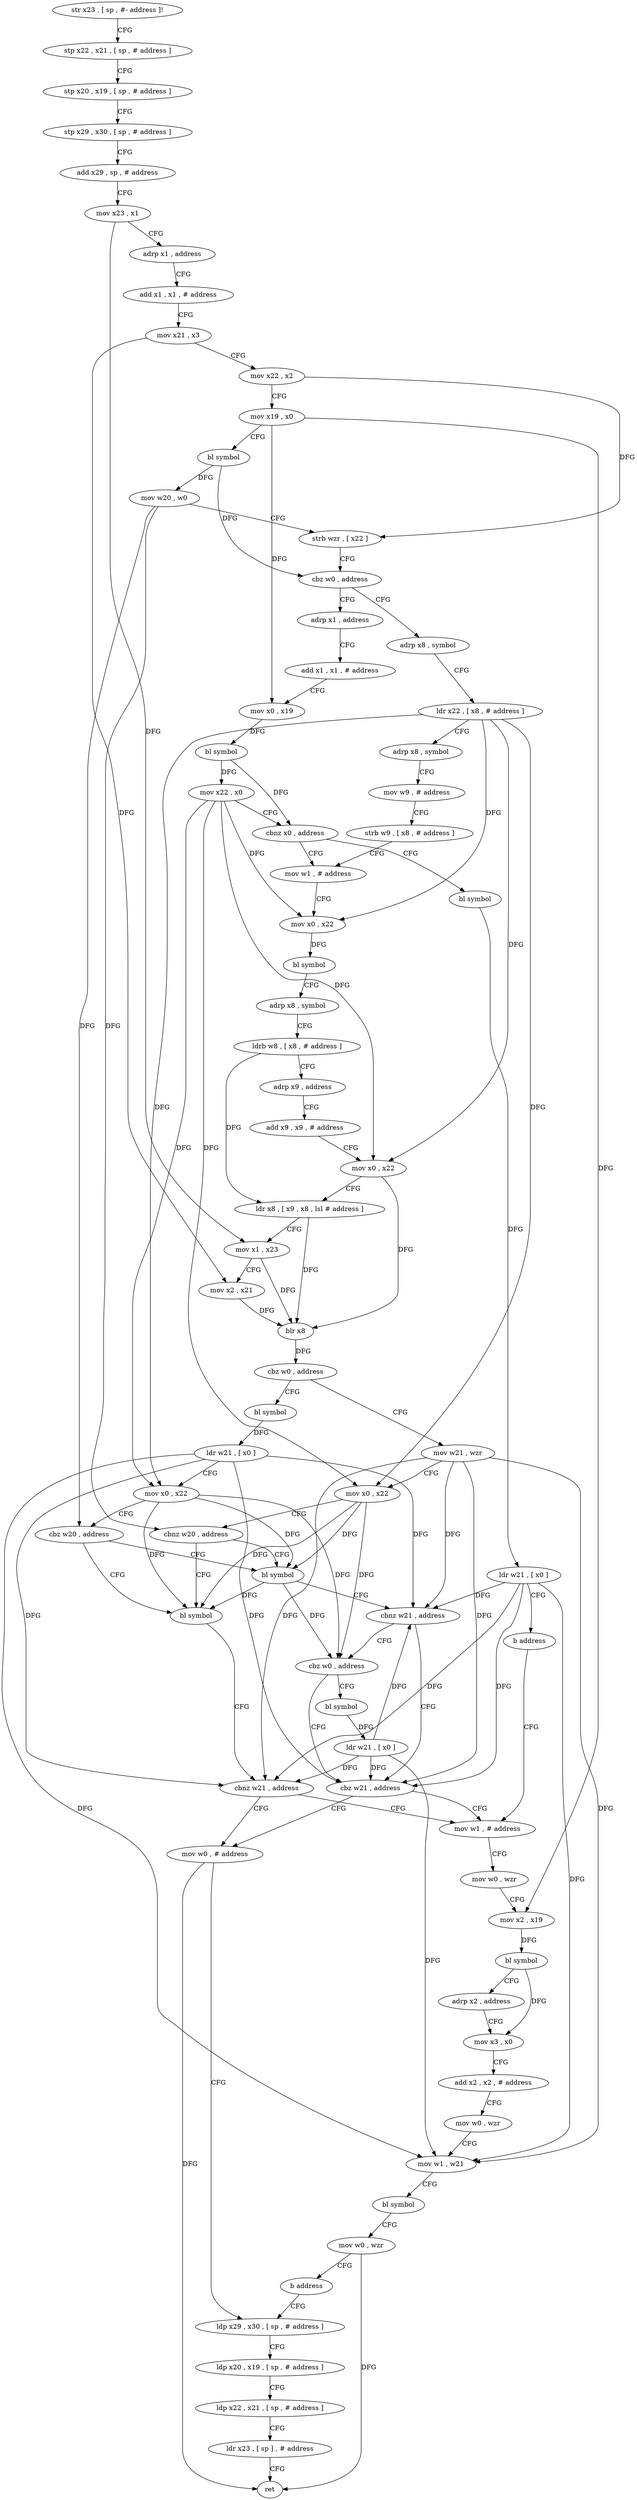 digraph "func" {
"4202828" [label = "str x23 , [ sp , #- address ]!" ]
"4202832" [label = "stp x22 , x21 , [ sp , # address ]" ]
"4202836" [label = "stp x20 , x19 , [ sp , # address ]" ]
"4202840" [label = "stp x29 , x30 , [ sp , # address ]" ]
"4202844" [label = "add x29 , sp , # address" ]
"4202848" [label = "mov x23 , x1" ]
"4202852" [label = "adrp x1 , address" ]
"4202856" [label = "add x1 , x1 , # address" ]
"4202860" [label = "mov x21 , x3" ]
"4202864" [label = "mov x22 , x2" ]
"4202868" [label = "mov x19 , x0" ]
"4202872" [label = "bl symbol" ]
"4202876" [label = "mov w20 , w0" ]
"4202880" [label = "strb wzr , [ x22 ]" ]
"4202884" [label = "cbz w0 , address" ]
"4202924" [label = "adrp x8 , symbol" ]
"4202888" [label = "adrp x1 , address" ]
"4202928" [label = "ldr x22 , [ x8 , # address ]" ]
"4202932" [label = "adrp x8 , symbol" ]
"4202936" [label = "mov w9 , # address" ]
"4202940" [label = "strb w9 , [ x8 , # address ]" ]
"4202944" [label = "mov w1 , # address" ]
"4202892" [label = "add x1 , x1 , # address" ]
"4202896" [label = "mov x0 , x19" ]
"4202900" [label = "bl symbol" ]
"4202904" [label = "mov x22 , x0" ]
"4202908" [label = "cbnz x0 , address" ]
"4202912" [label = "bl symbol" ]
"4203084" [label = "mov w21 , wzr" ]
"4203088" [label = "mov x0 , x22" ]
"4203092" [label = "cbnz w20 , address" ]
"4203012" [label = "bl symbol" ]
"4203096" [label = "bl symbol" ]
"4202996" [label = "bl symbol" ]
"4203000" [label = "ldr w21 , [ x0 ]" ]
"4203004" [label = "mov x0 , x22" ]
"4203008" [label = "cbz w20 , address" ]
"4202948" [label = "mov x0 , x22" ]
"4202952" [label = "bl symbol" ]
"4202956" [label = "adrp x8 , symbol" ]
"4202960" [label = "ldrb w8 , [ x8 , # address ]" ]
"4202964" [label = "adrp x9 , address" ]
"4202968" [label = "add x9 , x9 , # address" ]
"4202972" [label = "mov x0 , x22" ]
"4202976" [label = "ldr x8 , [ x9 , x8 , lsl # address ]" ]
"4202980" [label = "mov x1 , x23" ]
"4202984" [label = "mov x2 , x21" ]
"4202988" [label = "blr x8" ]
"4202992" [label = "cbz w0 , address" ]
"4202916" [label = "ldr w21 , [ x0 ]" ]
"4202920" [label = "b address" ]
"4203036" [label = "mov w1 , # address" ]
"4203016" [label = "cbnz w21 , address" ]
"4203032" [label = "cbz w21 , address" ]
"4203020" [label = "cbz w0 , address" ]
"4203100" [label = "cbnz w21 , address" ]
"4203104" [label = "mov w0 , # address" ]
"4203040" [label = "mov w0 , wzr" ]
"4203044" [label = "mov x2 , x19" ]
"4203048" [label = "bl symbol" ]
"4203052" [label = "adrp x2 , address" ]
"4203056" [label = "mov x3 , x0" ]
"4203060" [label = "add x2 , x2 , # address" ]
"4203064" [label = "mov w0 , wzr" ]
"4203068" [label = "mov w1 , w21" ]
"4203072" [label = "bl symbol" ]
"4203076" [label = "mov w0 , wzr" ]
"4203080" [label = "b address" ]
"4203108" [label = "ldp x29 , x30 , [ sp , # address ]" ]
"4203024" [label = "bl symbol" ]
"4203112" [label = "ldp x20 , x19 , [ sp , # address ]" ]
"4203116" [label = "ldp x22 , x21 , [ sp , # address ]" ]
"4203120" [label = "ldr x23 , [ sp ] , # address" ]
"4203124" [label = "ret" ]
"4203028" [label = "ldr w21 , [ x0 ]" ]
"4202828" -> "4202832" [ label = "CFG" ]
"4202832" -> "4202836" [ label = "CFG" ]
"4202836" -> "4202840" [ label = "CFG" ]
"4202840" -> "4202844" [ label = "CFG" ]
"4202844" -> "4202848" [ label = "CFG" ]
"4202848" -> "4202852" [ label = "CFG" ]
"4202848" -> "4202980" [ label = "DFG" ]
"4202852" -> "4202856" [ label = "CFG" ]
"4202856" -> "4202860" [ label = "CFG" ]
"4202860" -> "4202864" [ label = "CFG" ]
"4202860" -> "4202984" [ label = "DFG" ]
"4202864" -> "4202868" [ label = "CFG" ]
"4202864" -> "4202880" [ label = "DFG" ]
"4202868" -> "4202872" [ label = "CFG" ]
"4202868" -> "4202896" [ label = "DFG" ]
"4202868" -> "4203044" [ label = "DFG" ]
"4202872" -> "4202876" [ label = "DFG" ]
"4202872" -> "4202884" [ label = "DFG" ]
"4202876" -> "4202880" [ label = "CFG" ]
"4202876" -> "4203092" [ label = "DFG" ]
"4202876" -> "4203008" [ label = "DFG" ]
"4202880" -> "4202884" [ label = "CFG" ]
"4202884" -> "4202924" [ label = "CFG" ]
"4202884" -> "4202888" [ label = "CFG" ]
"4202924" -> "4202928" [ label = "CFG" ]
"4202888" -> "4202892" [ label = "CFG" ]
"4202928" -> "4202932" [ label = "CFG" ]
"4202928" -> "4202948" [ label = "DFG" ]
"4202928" -> "4202972" [ label = "DFG" ]
"4202928" -> "4203088" [ label = "DFG" ]
"4202928" -> "4203004" [ label = "DFG" ]
"4202932" -> "4202936" [ label = "CFG" ]
"4202936" -> "4202940" [ label = "CFG" ]
"4202940" -> "4202944" [ label = "CFG" ]
"4202944" -> "4202948" [ label = "CFG" ]
"4202892" -> "4202896" [ label = "CFG" ]
"4202896" -> "4202900" [ label = "DFG" ]
"4202900" -> "4202904" [ label = "DFG" ]
"4202900" -> "4202908" [ label = "DFG" ]
"4202904" -> "4202908" [ label = "CFG" ]
"4202904" -> "4202948" [ label = "DFG" ]
"4202904" -> "4202972" [ label = "DFG" ]
"4202904" -> "4203088" [ label = "DFG" ]
"4202904" -> "4203004" [ label = "DFG" ]
"4202908" -> "4202944" [ label = "CFG" ]
"4202908" -> "4202912" [ label = "CFG" ]
"4202912" -> "4202916" [ label = "DFG" ]
"4203084" -> "4203088" [ label = "CFG" ]
"4203084" -> "4203068" [ label = "DFG" ]
"4203084" -> "4203016" [ label = "DFG" ]
"4203084" -> "4203100" [ label = "DFG" ]
"4203084" -> "4203032" [ label = "DFG" ]
"4203088" -> "4203092" [ label = "CFG" ]
"4203088" -> "4203012" [ label = "DFG" ]
"4203088" -> "4203096" [ label = "DFG" ]
"4203088" -> "4203020" [ label = "DFG" ]
"4203092" -> "4203012" [ label = "CFG" ]
"4203092" -> "4203096" [ label = "CFG" ]
"4203012" -> "4203016" [ label = "CFG" ]
"4203012" -> "4203096" [ label = "DFG" ]
"4203012" -> "4203020" [ label = "DFG" ]
"4203096" -> "4203100" [ label = "CFG" ]
"4202996" -> "4203000" [ label = "DFG" ]
"4203000" -> "4203004" [ label = "CFG" ]
"4203000" -> "4203068" [ label = "DFG" ]
"4203000" -> "4203016" [ label = "DFG" ]
"4203000" -> "4203100" [ label = "DFG" ]
"4203000" -> "4203032" [ label = "DFG" ]
"4203004" -> "4203008" [ label = "CFG" ]
"4203004" -> "4203012" [ label = "DFG" ]
"4203004" -> "4203096" [ label = "DFG" ]
"4203004" -> "4203020" [ label = "DFG" ]
"4203008" -> "4203096" [ label = "CFG" ]
"4203008" -> "4203012" [ label = "CFG" ]
"4202948" -> "4202952" [ label = "DFG" ]
"4202952" -> "4202956" [ label = "CFG" ]
"4202956" -> "4202960" [ label = "CFG" ]
"4202960" -> "4202964" [ label = "CFG" ]
"4202960" -> "4202976" [ label = "DFG" ]
"4202964" -> "4202968" [ label = "CFG" ]
"4202968" -> "4202972" [ label = "CFG" ]
"4202972" -> "4202976" [ label = "CFG" ]
"4202972" -> "4202988" [ label = "DFG" ]
"4202976" -> "4202980" [ label = "CFG" ]
"4202976" -> "4202988" [ label = "DFG" ]
"4202980" -> "4202984" [ label = "CFG" ]
"4202980" -> "4202988" [ label = "DFG" ]
"4202984" -> "4202988" [ label = "DFG" ]
"4202988" -> "4202992" [ label = "DFG" ]
"4202992" -> "4203084" [ label = "CFG" ]
"4202992" -> "4202996" [ label = "CFG" ]
"4202916" -> "4202920" [ label = "CFG" ]
"4202916" -> "4203068" [ label = "DFG" ]
"4202916" -> "4203016" [ label = "DFG" ]
"4202916" -> "4203100" [ label = "DFG" ]
"4202916" -> "4203032" [ label = "DFG" ]
"4202920" -> "4203036" [ label = "CFG" ]
"4203036" -> "4203040" [ label = "CFG" ]
"4203016" -> "4203032" [ label = "CFG" ]
"4203016" -> "4203020" [ label = "CFG" ]
"4203032" -> "4203104" [ label = "CFG" ]
"4203032" -> "4203036" [ label = "CFG" ]
"4203020" -> "4203032" [ label = "CFG" ]
"4203020" -> "4203024" [ label = "CFG" ]
"4203100" -> "4203036" [ label = "CFG" ]
"4203100" -> "4203104" [ label = "CFG" ]
"4203104" -> "4203108" [ label = "CFG" ]
"4203104" -> "4203124" [ label = "DFG" ]
"4203040" -> "4203044" [ label = "CFG" ]
"4203044" -> "4203048" [ label = "DFG" ]
"4203048" -> "4203052" [ label = "CFG" ]
"4203048" -> "4203056" [ label = "DFG" ]
"4203052" -> "4203056" [ label = "CFG" ]
"4203056" -> "4203060" [ label = "CFG" ]
"4203060" -> "4203064" [ label = "CFG" ]
"4203064" -> "4203068" [ label = "CFG" ]
"4203068" -> "4203072" [ label = "CFG" ]
"4203072" -> "4203076" [ label = "CFG" ]
"4203076" -> "4203080" [ label = "CFG" ]
"4203076" -> "4203124" [ label = "DFG" ]
"4203080" -> "4203108" [ label = "CFG" ]
"4203108" -> "4203112" [ label = "CFG" ]
"4203024" -> "4203028" [ label = "DFG" ]
"4203112" -> "4203116" [ label = "CFG" ]
"4203116" -> "4203120" [ label = "CFG" ]
"4203120" -> "4203124" [ label = "CFG" ]
"4203028" -> "4203032" [ label = "DFG" ]
"4203028" -> "4203068" [ label = "DFG" ]
"4203028" -> "4203016" [ label = "DFG" ]
"4203028" -> "4203100" [ label = "DFG" ]
}
